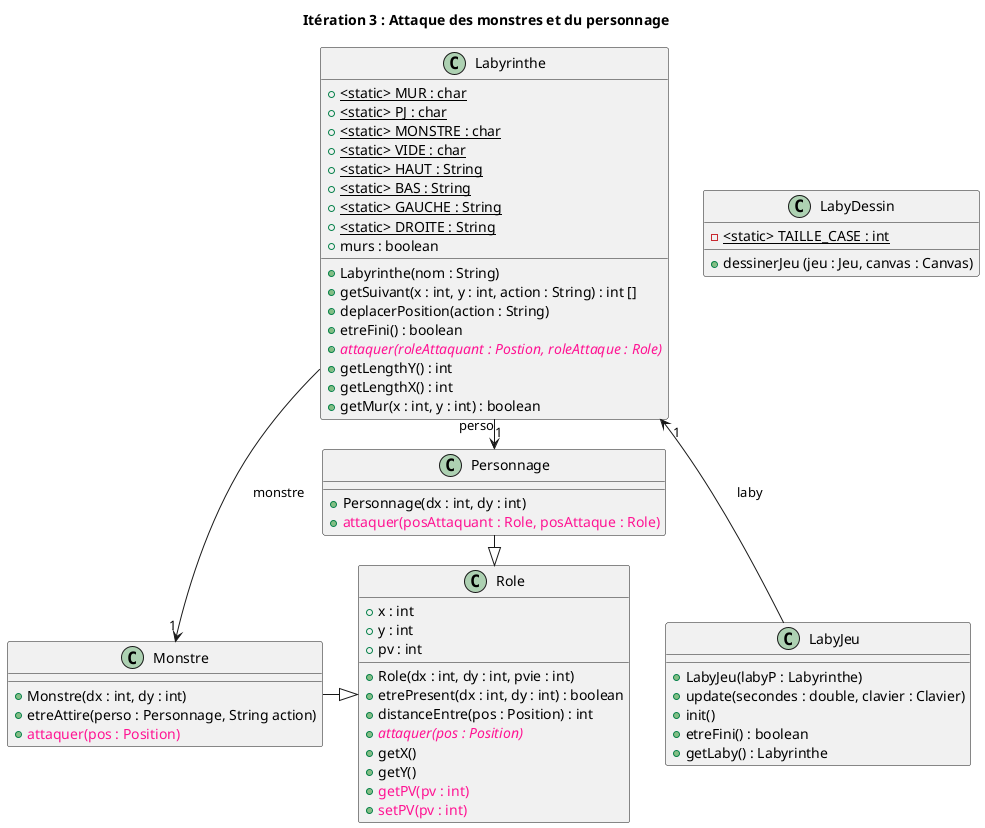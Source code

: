 @startuml
title Itération 3 : Attaque des monstres et du personnage

class Labyrinthe {
    + <static> MUR : char {static}
    + <static> PJ : char {static}
    + <static> MONSTRE : char {static}
    + <static> VIDE : char {static}
    + <static> HAUT : String {static}
    + <static> BAS : String {static}
    + <static> GAUCHE : String {static}
    + <static> DROITE : String {static}
    + murs : boolean

    + Labyrinthe(nom : String)
    + getSuivant(x : int, y : int, action : String) : int []
    + deplacerPosition(action : String)
    + etreFini() : boolean
    {abstract} + <color:deeppink>attaquer(roleAttaquant : Postion, roleAttaque : Role)</color>
    + getLengthY() : int
    + getLengthX() : int
    + getMur(x : int, y : int) : boolean
}

class LabyJeu {
    + LabyJeu(labyP : Labyrinthe)
    + update(secondes : double, clavier : Clavier)
    + init()
    + etreFini() : boolean
    + getLaby() : Labyrinthe
}

class LabyDessin {
    - <static> TAILLE_CASE : int {static}
    + dessinerJeu (jeu : Jeu, canvas : Canvas)
}

class Role {
    + x : int
    + y : int
    + pv : int

    + Role(dx : int, dy : int, pvie : int)
    + etrePresent(dx : int, dy : int) : boolean
    + distanceEntre(pos : Position) : int
    {abstract} + <color:deeppink>attaquer(pos : Position)</color>
    + getX()
    + getY()
    + <color:deeppink>getPV(pv : int)</color>
    + <color:deeppink>setPV(pv : int)</color>
}

class Personnage {
    + Personnage(dx : int, dy : int)
    + <color:deeppink>attaquer(posAttaquant : Role, posAttaque : Role)</color>
}

class Monstre {
    + Monstre(dx : int, dy : int)
    + etreAttire(perso : Personnage, String action)
    + <color:deeppink>attaquer(pos : Position)</color>
}

Labyrinthe --> Monstre : monstre "1"
Labyrinthe -> Personnage : perso "1"
Labyrinthe "1" <-- LabyJeu : laby

Monstre -|> Role
Personnage -|> Role

@enduml